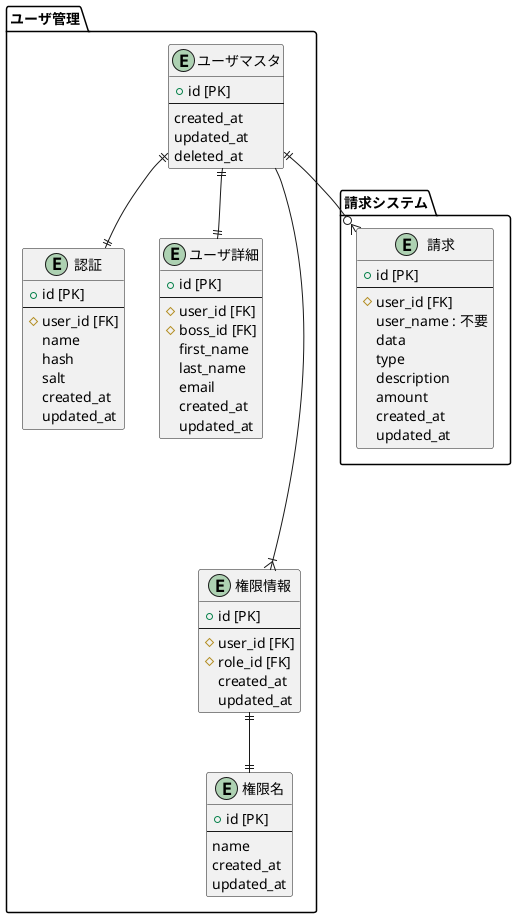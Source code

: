 @startuml

package 請求システム as expense_system {
  entity "請求" as expense {
    + id [PK]
    --
    # user_id [FK]
    user_name : 不要
    data
    type
    description
    amount
    created_at
    updated_at
  }
}

package ユーザ管理 as user_management {
  entity "ユーザマスタ" as user_master {
    + id [PK]
    --
    created_at
    updated_at
    deleted_at
  }

  entity "認証" as authentication {
    + id [PK]
    --
    # user_id [FK]
    name
    hash
    salt
    created_at
    updated_at
  }

  entity "ユーザ詳細" as user_detail {
    + id [PK]
    --
    # user_id [FK]
    # boss_id [FK]
    first_name
    last_name
    email
    created_at
    updated_at
  }

  entity "権限情報" as user_role {
    + id [PK]
    --
    # user_id [FK]
    # role_id [FK]
    created_at
    updated_at
  }

  entity "権限名" as role {
    + id [PK]
    --
    name
    created_at
    updated_at
  }
}

  user_master ||--|| authentication
  user_master ||--|| user_detail
  user_master ----|{ user_role
  user_role   ||--|| role
  user_master ||--o{ expense

@enduml